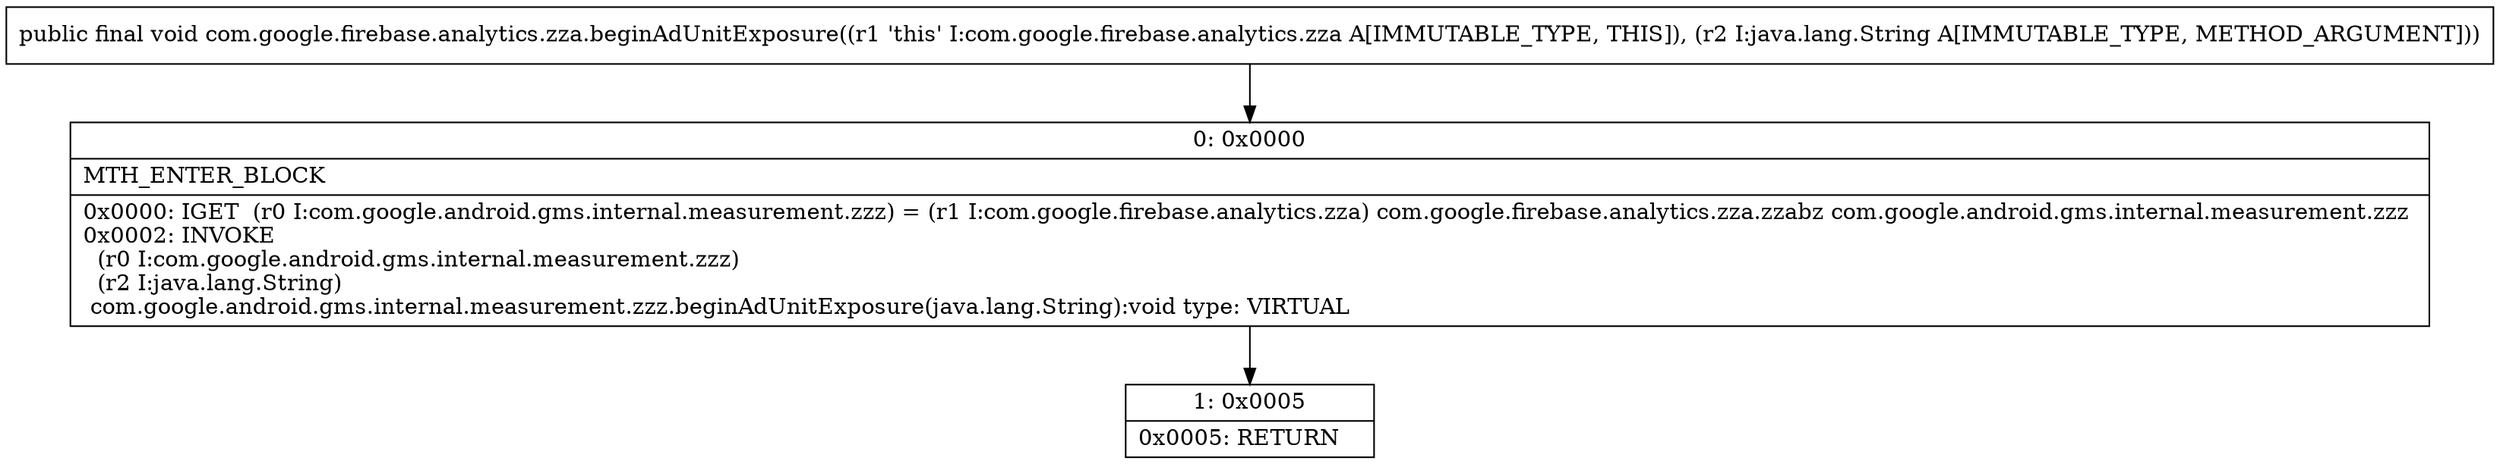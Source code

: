 digraph "CFG forcom.google.firebase.analytics.zza.beginAdUnitExposure(Ljava\/lang\/String;)V" {
Node_0 [shape=record,label="{0\:\ 0x0000|MTH_ENTER_BLOCK\l|0x0000: IGET  (r0 I:com.google.android.gms.internal.measurement.zzz) = (r1 I:com.google.firebase.analytics.zza) com.google.firebase.analytics.zza.zzabz com.google.android.gms.internal.measurement.zzz \l0x0002: INVOKE  \l  (r0 I:com.google.android.gms.internal.measurement.zzz)\l  (r2 I:java.lang.String)\l com.google.android.gms.internal.measurement.zzz.beginAdUnitExposure(java.lang.String):void type: VIRTUAL \l}"];
Node_1 [shape=record,label="{1\:\ 0x0005|0x0005: RETURN   \l}"];
MethodNode[shape=record,label="{public final void com.google.firebase.analytics.zza.beginAdUnitExposure((r1 'this' I:com.google.firebase.analytics.zza A[IMMUTABLE_TYPE, THIS]), (r2 I:java.lang.String A[IMMUTABLE_TYPE, METHOD_ARGUMENT])) }"];
MethodNode -> Node_0;
Node_0 -> Node_1;
}

